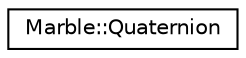 digraph "Graphical Class Hierarchy"
{
  edge [fontname="Helvetica",fontsize="10",labelfontname="Helvetica",labelfontsize="10"];
  node [fontname="Helvetica",fontsize="10",shape=record];
  rankdir="LR";
  Node1 [label="Marble::Quaternion",height=0.2,width=0.4,color="black", fillcolor="white", style="filled",URL="$class_marble_1_1_quaternion.html"];
}
